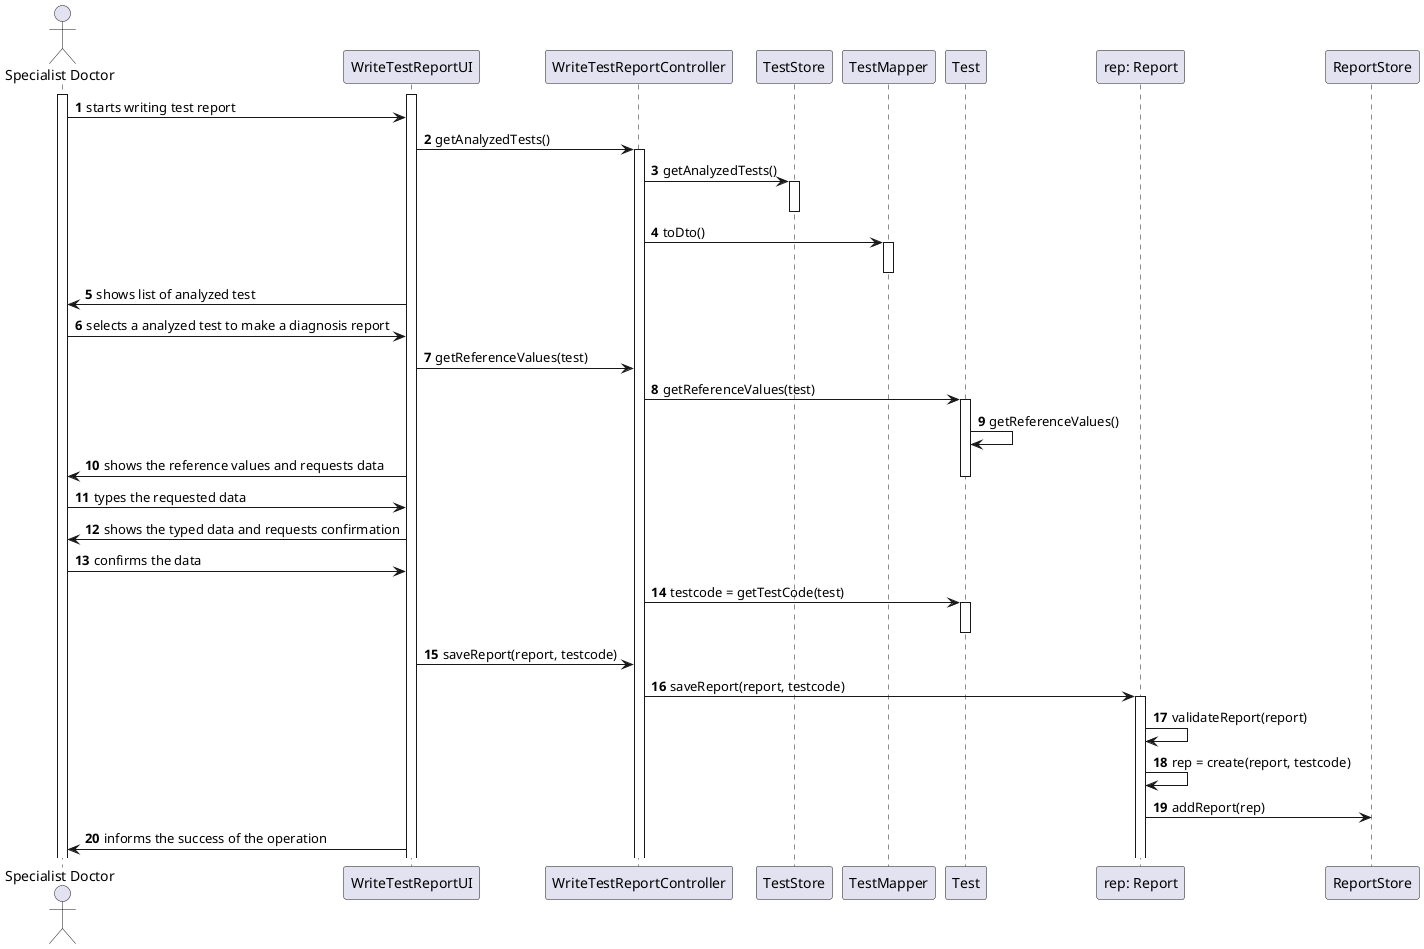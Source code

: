 @startuml
'https://plantuml.com/sequence-diagram

autonumber
actor "Specialist Doctor" as SD
activate SD
activate "WriteTestReportUI"
SD -> "WriteTestReportUI" : starts writing test report
"WriteTestReportUI" -> "WriteTestReportController" : getAnalyzedTests()
activate "WriteTestReportController"
"WriteTestReportController" -> "TestStore" : getAnalyzedTests()
activate "TestStore"
deactivate "TestStore"
"WriteTestReportController" -> "TestMapper" : toDto()
activate "TestMapper"
deactivate "TestMapper"
"WriteTestReportUI" -> SD : shows list of analyzed test
SD -> "WriteTestReportUI" : selects a analyzed test to make a diagnosis report
"WriteTestReportUI" -> "WriteTestReportController" : getReferenceValues(test)
"WriteTestReportController" -> "Test" : getReferenceValues(test)
activate "Test"
"Test" -> "Test" : getReferenceValues()
"WriteTestReportUI" -> SD : shows the reference values and requests data
deactivate "Test"
SD -> "WriteTestReportUI" : types the requested data
"WriteTestReportUI" -> SD : shows the typed data and requests confirmation
SD -> "WriteTestReportUI" :  confirms the data
"WriteTestReportController" -> "Test" : testcode = getTestCode(test)
activate "Test"
deactivate "Test"
"WriteTestReportUI" -> "WriteTestReportController" : saveReport(report, testcode)
"WriteTestReportController" -> "rep: Report" : saveReport(report, testcode)
activate "rep: Report"
"rep: Report" -> "rep: Report" : validateReport(report)
"rep: Report" -> "rep: Report" : rep = create(report, testcode)
"rep: Report" -> "ReportStore" : addReport(rep)
"WriteTestReportUI" -> SD : informs the success of the operation


@enduml